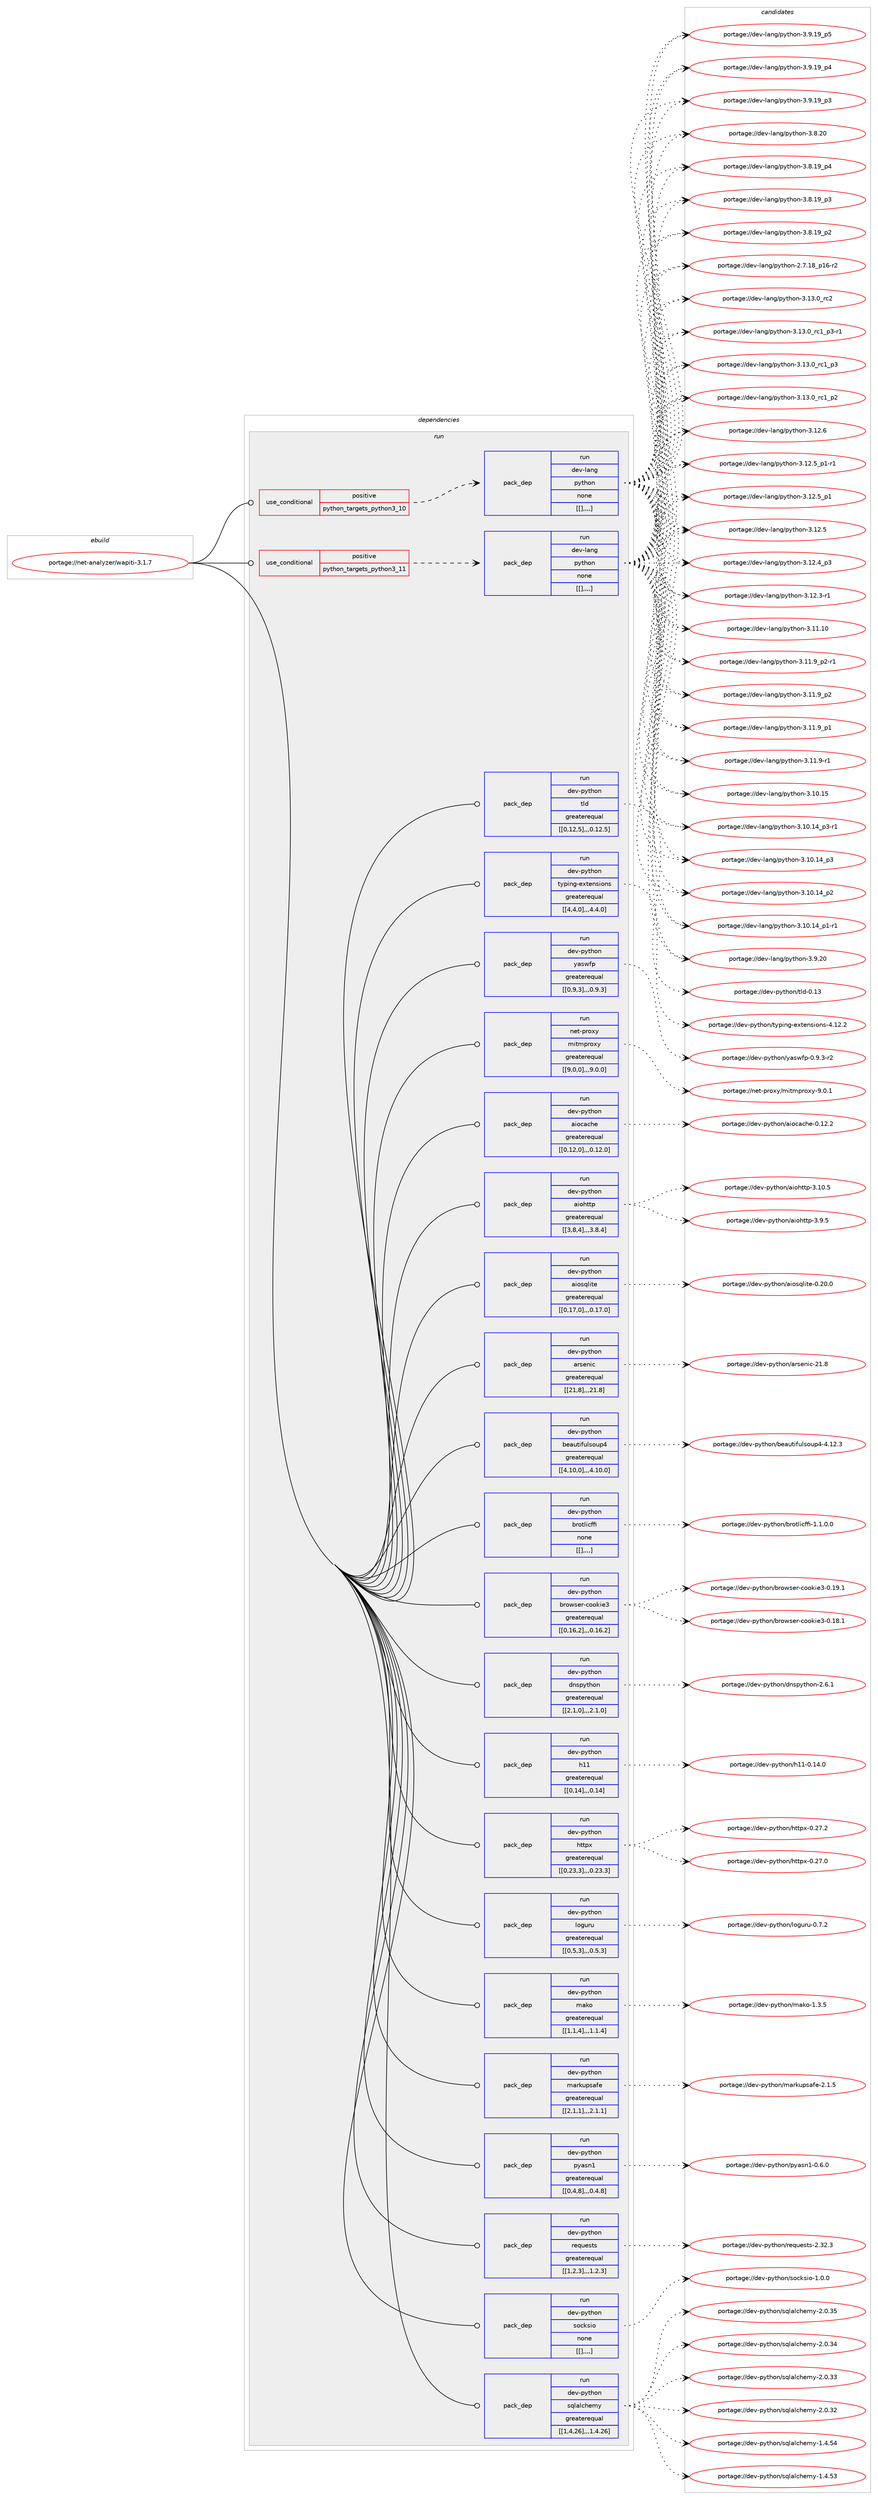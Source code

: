 digraph prolog {

# *************
# Graph options
# *************

newrank=true;
concentrate=true;
compound=true;
graph [rankdir=LR,fontname=Helvetica,fontsize=10,ranksep=1.5];#, ranksep=2.5, nodesep=0.2];
edge  [arrowhead=vee];
node  [fontname=Helvetica,fontsize=10];

# **********
# The ebuild
# **********

subgraph cluster_leftcol {
color=gray;
label=<<i>ebuild</i>>;
id [label="portage://net-analyzer/wapiti-3.1.7", color=red, width=4, href="../net-analyzer/wapiti-3.1.7.svg"];
}

# ****************
# The dependencies
# ****************

subgraph cluster_midcol {
color=gray;
label=<<i>dependencies</i>>;
subgraph cluster_compile {
fillcolor="#eeeeee";
style=filled;
label=<<i>compile</i>>;
}
subgraph cluster_compileandrun {
fillcolor="#eeeeee";
style=filled;
label=<<i>compile and run</i>>;
}
subgraph cluster_run {
fillcolor="#eeeeee";
style=filled;
label=<<i>run</i>>;
subgraph cond92997 {
dependency360857 [label=<<TABLE BORDER="0" CELLBORDER="1" CELLSPACING="0" CELLPADDING="4"><TR><TD ROWSPAN="3" CELLPADDING="10">use_conditional</TD></TR><TR><TD>positive</TD></TR><TR><TD>python_targets_python3_10</TD></TR></TABLE>>, shape=none, color=red];
subgraph pack265113 {
dependency360858 [label=<<TABLE BORDER="0" CELLBORDER="1" CELLSPACING="0" CELLPADDING="4" WIDTH="220"><TR><TD ROWSPAN="6" CELLPADDING="30">pack_dep</TD></TR><TR><TD WIDTH="110">run</TD></TR><TR><TD>dev-lang</TD></TR><TR><TD>python</TD></TR><TR><TD>none</TD></TR><TR><TD>[[],,,,]</TD></TR></TABLE>>, shape=none, color=blue];
}
dependency360857:e -> dependency360858:w [weight=20,style="dashed",arrowhead="vee"];
}
id:e -> dependency360857:w [weight=20,style="solid",arrowhead="odot"];
subgraph cond92998 {
dependency360859 [label=<<TABLE BORDER="0" CELLBORDER="1" CELLSPACING="0" CELLPADDING="4"><TR><TD ROWSPAN="3" CELLPADDING="10">use_conditional</TD></TR><TR><TD>positive</TD></TR><TR><TD>python_targets_python3_11</TD></TR></TABLE>>, shape=none, color=red];
subgraph pack265114 {
dependency360860 [label=<<TABLE BORDER="0" CELLBORDER="1" CELLSPACING="0" CELLPADDING="4" WIDTH="220"><TR><TD ROWSPAN="6" CELLPADDING="30">pack_dep</TD></TR><TR><TD WIDTH="110">run</TD></TR><TR><TD>dev-lang</TD></TR><TR><TD>python</TD></TR><TR><TD>none</TD></TR><TR><TD>[[],,,,]</TD></TR></TABLE>>, shape=none, color=blue];
}
dependency360859:e -> dependency360860:w [weight=20,style="dashed",arrowhead="vee"];
}
id:e -> dependency360859:w [weight=20,style="solid",arrowhead="odot"];
subgraph pack265115 {
dependency360861 [label=<<TABLE BORDER="0" CELLBORDER="1" CELLSPACING="0" CELLPADDING="4" WIDTH="220"><TR><TD ROWSPAN="6" CELLPADDING="30">pack_dep</TD></TR><TR><TD WIDTH="110">run</TD></TR><TR><TD>dev-python</TD></TR><TR><TD>aiocache</TD></TR><TR><TD>greaterequal</TD></TR><TR><TD>[[0,12,0],,,0.12.0]</TD></TR></TABLE>>, shape=none, color=blue];
}
id:e -> dependency360861:w [weight=20,style="solid",arrowhead="odot"];
subgraph pack265116 {
dependency360862 [label=<<TABLE BORDER="0" CELLBORDER="1" CELLSPACING="0" CELLPADDING="4" WIDTH="220"><TR><TD ROWSPAN="6" CELLPADDING="30">pack_dep</TD></TR><TR><TD WIDTH="110">run</TD></TR><TR><TD>dev-python</TD></TR><TR><TD>aiohttp</TD></TR><TR><TD>greaterequal</TD></TR><TR><TD>[[3,8,4],,,3.8.4]</TD></TR></TABLE>>, shape=none, color=blue];
}
id:e -> dependency360862:w [weight=20,style="solid",arrowhead="odot"];
subgraph pack265117 {
dependency360863 [label=<<TABLE BORDER="0" CELLBORDER="1" CELLSPACING="0" CELLPADDING="4" WIDTH="220"><TR><TD ROWSPAN="6" CELLPADDING="30">pack_dep</TD></TR><TR><TD WIDTH="110">run</TD></TR><TR><TD>dev-python</TD></TR><TR><TD>aiosqlite</TD></TR><TR><TD>greaterequal</TD></TR><TR><TD>[[0,17,0],,,0.17.0]</TD></TR></TABLE>>, shape=none, color=blue];
}
id:e -> dependency360863:w [weight=20,style="solid",arrowhead="odot"];
subgraph pack265118 {
dependency360864 [label=<<TABLE BORDER="0" CELLBORDER="1" CELLSPACING="0" CELLPADDING="4" WIDTH="220"><TR><TD ROWSPAN="6" CELLPADDING="30">pack_dep</TD></TR><TR><TD WIDTH="110">run</TD></TR><TR><TD>dev-python</TD></TR><TR><TD>arsenic</TD></TR><TR><TD>greaterequal</TD></TR><TR><TD>[[21,8],,,21.8]</TD></TR></TABLE>>, shape=none, color=blue];
}
id:e -> dependency360864:w [weight=20,style="solid",arrowhead="odot"];
subgraph pack265119 {
dependency360865 [label=<<TABLE BORDER="0" CELLBORDER="1" CELLSPACING="0" CELLPADDING="4" WIDTH="220"><TR><TD ROWSPAN="6" CELLPADDING="30">pack_dep</TD></TR><TR><TD WIDTH="110">run</TD></TR><TR><TD>dev-python</TD></TR><TR><TD>beautifulsoup4</TD></TR><TR><TD>greaterequal</TD></TR><TR><TD>[[4,10,0],,,4.10.0]</TD></TR></TABLE>>, shape=none, color=blue];
}
id:e -> dependency360865:w [weight=20,style="solid",arrowhead="odot"];
subgraph pack265120 {
dependency360866 [label=<<TABLE BORDER="0" CELLBORDER="1" CELLSPACING="0" CELLPADDING="4" WIDTH="220"><TR><TD ROWSPAN="6" CELLPADDING="30">pack_dep</TD></TR><TR><TD WIDTH="110">run</TD></TR><TR><TD>dev-python</TD></TR><TR><TD>brotlicffi</TD></TR><TR><TD>none</TD></TR><TR><TD>[[],,,,]</TD></TR></TABLE>>, shape=none, color=blue];
}
id:e -> dependency360866:w [weight=20,style="solid",arrowhead="odot"];
subgraph pack265121 {
dependency360867 [label=<<TABLE BORDER="0" CELLBORDER="1" CELLSPACING="0" CELLPADDING="4" WIDTH="220"><TR><TD ROWSPAN="6" CELLPADDING="30">pack_dep</TD></TR><TR><TD WIDTH="110">run</TD></TR><TR><TD>dev-python</TD></TR><TR><TD>browser-cookie3</TD></TR><TR><TD>greaterequal</TD></TR><TR><TD>[[0,16,2],,,0.16.2]</TD></TR></TABLE>>, shape=none, color=blue];
}
id:e -> dependency360867:w [weight=20,style="solid",arrowhead="odot"];
subgraph pack265122 {
dependency360868 [label=<<TABLE BORDER="0" CELLBORDER="1" CELLSPACING="0" CELLPADDING="4" WIDTH="220"><TR><TD ROWSPAN="6" CELLPADDING="30">pack_dep</TD></TR><TR><TD WIDTH="110">run</TD></TR><TR><TD>dev-python</TD></TR><TR><TD>dnspython</TD></TR><TR><TD>greaterequal</TD></TR><TR><TD>[[2,1,0],,,2.1.0]</TD></TR></TABLE>>, shape=none, color=blue];
}
id:e -> dependency360868:w [weight=20,style="solid",arrowhead="odot"];
subgraph pack265123 {
dependency360869 [label=<<TABLE BORDER="0" CELLBORDER="1" CELLSPACING="0" CELLPADDING="4" WIDTH="220"><TR><TD ROWSPAN="6" CELLPADDING="30">pack_dep</TD></TR><TR><TD WIDTH="110">run</TD></TR><TR><TD>dev-python</TD></TR><TR><TD>h11</TD></TR><TR><TD>greaterequal</TD></TR><TR><TD>[[0,14],,,0.14]</TD></TR></TABLE>>, shape=none, color=blue];
}
id:e -> dependency360869:w [weight=20,style="solid",arrowhead="odot"];
subgraph pack265124 {
dependency360870 [label=<<TABLE BORDER="0" CELLBORDER="1" CELLSPACING="0" CELLPADDING="4" WIDTH="220"><TR><TD ROWSPAN="6" CELLPADDING="30">pack_dep</TD></TR><TR><TD WIDTH="110">run</TD></TR><TR><TD>dev-python</TD></TR><TR><TD>httpx</TD></TR><TR><TD>greaterequal</TD></TR><TR><TD>[[0,23,3],,,0.23.3]</TD></TR></TABLE>>, shape=none, color=blue];
}
id:e -> dependency360870:w [weight=20,style="solid",arrowhead="odot"];
subgraph pack265125 {
dependency360871 [label=<<TABLE BORDER="0" CELLBORDER="1" CELLSPACING="0" CELLPADDING="4" WIDTH="220"><TR><TD ROWSPAN="6" CELLPADDING="30">pack_dep</TD></TR><TR><TD WIDTH="110">run</TD></TR><TR><TD>dev-python</TD></TR><TR><TD>loguru</TD></TR><TR><TD>greaterequal</TD></TR><TR><TD>[[0,5,3],,,0.5.3]</TD></TR></TABLE>>, shape=none, color=blue];
}
id:e -> dependency360871:w [weight=20,style="solid",arrowhead="odot"];
subgraph pack265126 {
dependency360872 [label=<<TABLE BORDER="0" CELLBORDER="1" CELLSPACING="0" CELLPADDING="4" WIDTH="220"><TR><TD ROWSPAN="6" CELLPADDING="30">pack_dep</TD></TR><TR><TD WIDTH="110">run</TD></TR><TR><TD>dev-python</TD></TR><TR><TD>mako</TD></TR><TR><TD>greaterequal</TD></TR><TR><TD>[[1,1,4],,,1.1.4]</TD></TR></TABLE>>, shape=none, color=blue];
}
id:e -> dependency360872:w [weight=20,style="solid",arrowhead="odot"];
subgraph pack265127 {
dependency360873 [label=<<TABLE BORDER="0" CELLBORDER="1" CELLSPACING="0" CELLPADDING="4" WIDTH="220"><TR><TD ROWSPAN="6" CELLPADDING="30">pack_dep</TD></TR><TR><TD WIDTH="110">run</TD></TR><TR><TD>dev-python</TD></TR><TR><TD>markupsafe</TD></TR><TR><TD>greaterequal</TD></TR><TR><TD>[[2,1,1],,,2.1.1]</TD></TR></TABLE>>, shape=none, color=blue];
}
id:e -> dependency360873:w [weight=20,style="solid",arrowhead="odot"];
subgraph pack265128 {
dependency360874 [label=<<TABLE BORDER="0" CELLBORDER="1" CELLSPACING="0" CELLPADDING="4" WIDTH="220"><TR><TD ROWSPAN="6" CELLPADDING="30">pack_dep</TD></TR><TR><TD WIDTH="110">run</TD></TR><TR><TD>dev-python</TD></TR><TR><TD>pyasn1</TD></TR><TR><TD>greaterequal</TD></TR><TR><TD>[[0,4,8],,,0.4.8]</TD></TR></TABLE>>, shape=none, color=blue];
}
id:e -> dependency360874:w [weight=20,style="solid",arrowhead="odot"];
subgraph pack265129 {
dependency360875 [label=<<TABLE BORDER="0" CELLBORDER="1" CELLSPACING="0" CELLPADDING="4" WIDTH="220"><TR><TD ROWSPAN="6" CELLPADDING="30">pack_dep</TD></TR><TR><TD WIDTH="110">run</TD></TR><TR><TD>dev-python</TD></TR><TR><TD>requests</TD></TR><TR><TD>greaterequal</TD></TR><TR><TD>[[1,2,3],,,1.2.3]</TD></TR></TABLE>>, shape=none, color=blue];
}
id:e -> dependency360875:w [weight=20,style="solid",arrowhead="odot"];
subgraph pack265130 {
dependency360876 [label=<<TABLE BORDER="0" CELLBORDER="1" CELLSPACING="0" CELLPADDING="4" WIDTH="220"><TR><TD ROWSPAN="6" CELLPADDING="30">pack_dep</TD></TR><TR><TD WIDTH="110">run</TD></TR><TR><TD>dev-python</TD></TR><TR><TD>socksio</TD></TR><TR><TD>none</TD></TR><TR><TD>[[],,,,]</TD></TR></TABLE>>, shape=none, color=blue];
}
id:e -> dependency360876:w [weight=20,style="solid",arrowhead="odot"];
subgraph pack265131 {
dependency360877 [label=<<TABLE BORDER="0" CELLBORDER="1" CELLSPACING="0" CELLPADDING="4" WIDTH="220"><TR><TD ROWSPAN="6" CELLPADDING="30">pack_dep</TD></TR><TR><TD WIDTH="110">run</TD></TR><TR><TD>dev-python</TD></TR><TR><TD>sqlalchemy</TD></TR><TR><TD>greaterequal</TD></TR><TR><TD>[[1,4,26],,,1.4.26]</TD></TR></TABLE>>, shape=none, color=blue];
}
id:e -> dependency360877:w [weight=20,style="solid",arrowhead="odot"];
subgraph pack265132 {
dependency360878 [label=<<TABLE BORDER="0" CELLBORDER="1" CELLSPACING="0" CELLPADDING="4" WIDTH="220"><TR><TD ROWSPAN="6" CELLPADDING="30">pack_dep</TD></TR><TR><TD WIDTH="110">run</TD></TR><TR><TD>dev-python</TD></TR><TR><TD>tld</TD></TR><TR><TD>greaterequal</TD></TR><TR><TD>[[0,12,5],,,0.12.5]</TD></TR></TABLE>>, shape=none, color=blue];
}
id:e -> dependency360878:w [weight=20,style="solid",arrowhead="odot"];
subgraph pack265133 {
dependency360879 [label=<<TABLE BORDER="0" CELLBORDER="1" CELLSPACING="0" CELLPADDING="4" WIDTH="220"><TR><TD ROWSPAN="6" CELLPADDING="30">pack_dep</TD></TR><TR><TD WIDTH="110">run</TD></TR><TR><TD>dev-python</TD></TR><TR><TD>typing-extensions</TD></TR><TR><TD>greaterequal</TD></TR><TR><TD>[[4,4,0],,,4.4.0]</TD></TR></TABLE>>, shape=none, color=blue];
}
id:e -> dependency360879:w [weight=20,style="solid",arrowhead="odot"];
subgraph pack265134 {
dependency360880 [label=<<TABLE BORDER="0" CELLBORDER="1" CELLSPACING="0" CELLPADDING="4" WIDTH="220"><TR><TD ROWSPAN="6" CELLPADDING="30">pack_dep</TD></TR><TR><TD WIDTH="110">run</TD></TR><TR><TD>dev-python</TD></TR><TR><TD>yaswfp</TD></TR><TR><TD>greaterequal</TD></TR><TR><TD>[[0,9,3],,,0.9.3]</TD></TR></TABLE>>, shape=none, color=blue];
}
id:e -> dependency360880:w [weight=20,style="solid",arrowhead="odot"];
subgraph pack265135 {
dependency360881 [label=<<TABLE BORDER="0" CELLBORDER="1" CELLSPACING="0" CELLPADDING="4" WIDTH="220"><TR><TD ROWSPAN="6" CELLPADDING="30">pack_dep</TD></TR><TR><TD WIDTH="110">run</TD></TR><TR><TD>net-proxy</TD></TR><TR><TD>mitmproxy</TD></TR><TR><TD>greaterequal</TD></TR><TR><TD>[[9,0,0],,,9.0.0]</TD></TR></TABLE>>, shape=none, color=blue];
}
id:e -> dependency360881:w [weight=20,style="solid",arrowhead="odot"];
}
}

# **************
# The candidates
# **************

subgraph cluster_choices {
rank=same;
color=gray;
label=<<i>candidates</i>>;

subgraph choice265113 {
color=black;
nodesep=1;
choice10010111845108971101034711212111610411111045514649514648951149950 [label="portage://dev-lang/python-3.13.0_rc2", color=red, width=4,href="../dev-lang/python-3.13.0_rc2.svg"];
choice1001011184510897110103471121211161041111104551464951464895114994995112514511449 [label="portage://dev-lang/python-3.13.0_rc1_p3-r1", color=red, width=4,href="../dev-lang/python-3.13.0_rc1_p3-r1.svg"];
choice100101118451089711010347112121116104111110455146495146489511499499511251 [label="portage://dev-lang/python-3.13.0_rc1_p3", color=red, width=4,href="../dev-lang/python-3.13.0_rc1_p3.svg"];
choice100101118451089711010347112121116104111110455146495146489511499499511250 [label="portage://dev-lang/python-3.13.0_rc1_p2", color=red, width=4,href="../dev-lang/python-3.13.0_rc1_p2.svg"];
choice10010111845108971101034711212111610411111045514649504654 [label="portage://dev-lang/python-3.12.6", color=red, width=4,href="../dev-lang/python-3.12.6.svg"];
choice1001011184510897110103471121211161041111104551464950465395112494511449 [label="portage://dev-lang/python-3.12.5_p1-r1", color=red, width=4,href="../dev-lang/python-3.12.5_p1-r1.svg"];
choice100101118451089711010347112121116104111110455146495046539511249 [label="portage://dev-lang/python-3.12.5_p1", color=red, width=4,href="../dev-lang/python-3.12.5_p1.svg"];
choice10010111845108971101034711212111610411111045514649504653 [label="portage://dev-lang/python-3.12.5", color=red, width=4,href="../dev-lang/python-3.12.5.svg"];
choice100101118451089711010347112121116104111110455146495046529511251 [label="portage://dev-lang/python-3.12.4_p3", color=red, width=4,href="../dev-lang/python-3.12.4_p3.svg"];
choice100101118451089711010347112121116104111110455146495046514511449 [label="portage://dev-lang/python-3.12.3-r1", color=red, width=4,href="../dev-lang/python-3.12.3-r1.svg"];
choice1001011184510897110103471121211161041111104551464949464948 [label="portage://dev-lang/python-3.11.10", color=red, width=4,href="../dev-lang/python-3.11.10.svg"];
choice1001011184510897110103471121211161041111104551464949465795112504511449 [label="portage://dev-lang/python-3.11.9_p2-r1", color=red, width=4,href="../dev-lang/python-3.11.9_p2-r1.svg"];
choice100101118451089711010347112121116104111110455146494946579511250 [label="portage://dev-lang/python-3.11.9_p2", color=red, width=4,href="../dev-lang/python-3.11.9_p2.svg"];
choice100101118451089711010347112121116104111110455146494946579511249 [label="portage://dev-lang/python-3.11.9_p1", color=red, width=4,href="../dev-lang/python-3.11.9_p1.svg"];
choice100101118451089711010347112121116104111110455146494946574511449 [label="portage://dev-lang/python-3.11.9-r1", color=red, width=4,href="../dev-lang/python-3.11.9-r1.svg"];
choice1001011184510897110103471121211161041111104551464948464953 [label="portage://dev-lang/python-3.10.15", color=red, width=4,href="../dev-lang/python-3.10.15.svg"];
choice100101118451089711010347112121116104111110455146494846495295112514511449 [label="portage://dev-lang/python-3.10.14_p3-r1", color=red, width=4,href="../dev-lang/python-3.10.14_p3-r1.svg"];
choice10010111845108971101034711212111610411111045514649484649529511251 [label="portage://dev-lang/python-3.10.14_p3", color=red, width=4,href="../dev-lang/python-3.10.14_p3.svg"];
choice10010111845108971101034711212111610411111045514649484649529511250 [label="portage://dev-lang/python-3.10.14_p2", color=red, width=4,href="../dev-lang/python-3.10.14_p2.svg"];
choice100101118451089711010347112121116104111110455146494846495295112494511449 [label="portage://dev-lang/python-3.10.14_p1-r1", color=red, width=4,href="../dev-lang/python-3.10.14_p1-r1.svg"];
choice10010111845108971101034711212111610411111045514657465048 [label="portage://dev-lang/python-3.9.20", color=red, width=4,href="../dev-lang/python-3.9.20.svg"];
choice100101118451089711010347112121116104111110455146574649579511253 [label="portage://dev-lang/python-3.9.19_p5", color=red, width=4,href="../dev-lang/python-3.9.19_p5.svg"];
choice100101118451089711010347112121116104111110455146574649579511252 [label="portage://dev-lang/python-3.9.19_p4", color=red, width=4,href="../dev-lang/python-3.9.19_p4.svg"];
choice100101118451089711010347112121116104111110455146574649579511251 [label="portage://dev-lang/python-3.9.19_p3", color=red, width=4,href="../dev-lang/python-3.9.19_p3.svg"];
choice10010111845108971101034711212111610411111045514656465048 [label="portage://dev-lang/python-3.8.20", color=red, width=4,href="../dev-lang/python-3.8.20.svg"];
choice100101118451089711010347112121116104111110455146564649579511252 [label="portage://dev-lang/python-3.8.19_p4", color=red, width=4,href="../dev-lang/python-3.8.19_p4.svg"];
choice100101118451089711010347112121116104111110455146564649579511251 [label="portage://dev-lang/python-3.8.19_p3", color=red, width=4,href="../dev-lang/python-3.8.19_p3.svg"];
choice100101118451089711010347112121116104111110455146564649579511250 [label="portage://dev-lang/python-3.8.19_p2", color=red, width=4,href="../dev-lang/python-3.8.19_p2.svg"];
choice100101118451089711010347112121116104111110455046554649569511249544511450 [label="portage://dev-lang/python-2.7.18_p16-r2", color=red, width=4,href="../dev-lang/python-2.7.18_p16-r2.svg"];
dependency360858:e -> choice10010111845108971101034711212111610411111045514649514648951149950:w [style=dotted,weight="100"];
dependency360858:e -> choice1001011184510897110103471121211161041111104551464951464895114994995112514511449:w [style=dotted,weight="100"];
dependency360858:e -> choice100101118451089711010347112121116104111110455146495146489511499499511251:w [style=dotted,weight="100"];
dependency360858:e -> choice100101118451089711010347112121116104111110455146495146489511499499511250:w [style=dotted,weight="100"];
dependency360858:e -> choice10010111845108971101034711212111610411111045514649504654:w [style=dotted,weight="100"];
dependency360858:e -> choice1001011184510897110103471121211161041111104551464950465395112494511449:w [style=dotted,weight="100"];
dependency360858:e -> choice100101118451089711010347112121116104111110455146495046539511249:w [style=dotted,weight="100"];
dependency360858:e -> choice10010111845108971101034711212111610411111045514649504653:w [style=dotted,weight="100"];
dependency360858:e -> choice100101118451089711010347112121116104111110455146495046529511251:w [style=dotted,weight="100"];
dependency360858:e -> choice100101118451089711010347112121116104111110455146495046514511449:w [style=dotted,weight="100"];
dependency360858:e -> choice1001011184510897110103471121211161041111104551464949464948:w [style=dotted,weight="100"];
dependency360858:e -> choice1001011184510897110103471121211161041111104551464949465795112504511449:w [style=dotted,weight="100"];
dependency360858:e -> choice100101118451089711010347112121116104111110455146494946579511250:w [style=dotted,weight="100"];
dependency360858:e -> choice100101118451089711010347112121116104111110455146494946579511249:w [style=dotted,weight="100"];
dependency360858:e -> choice100101118451089711010347112121116104111110455146494946574511449:w [style=dotted,weight="100"];
dependency360858:e -> choice1001011184510897110103471121211161041111104551464948464953:w [style=dotted,weight="100"];
dependency360858:e -> choice100101118451089711010347112121116104111110455146494846495295112514511449:w [style=dotted,weight="100"];
dependency360858:e -> choice10010111845108971101034711212111610411111045514649484649529511251:w [style=dotted,weight="100"];
dependency360858:e -> choice10010111845108971101034711212111610411111045514649484649529511250:w [style=dotted,weight="100"];
dependency360858:e -> choice100101118451089711010347112121116104111110455146494846495295112494511449:w [style=dotted,weight="100"];
dependency360858:e -> choice10010111845108971101034711212111610411111045514657465048:w [style=dotted,weight="100"];
dependency360858:e -> choice100101118451089711010347112121116104111110455146574649579511253:w [style=dotted,weight="100"];
dependency360858:e -> choice100101118451089711010347112121116104111110455146574649579511252:w [style=dotted,weight="100"];
dependency360858:e -> choice100101118451089711010347112121116104111110455146574649579511251:w [style=dotted,weight="100"];
dependency360858:e -> choice10010111845108971101034711212111610411111045514656465048:w [style=dotted,weight="100"];
dependency360858:e -> choice100101118451089711010347112121116104111110455146564649579511252:w [style=dotted,weight="100"];
dependency360858:e -> choice100101118451089711010347112121116104111110455146564649579511251:w [style=dotted,weight="100"];
dependency360858:e -> choice100101118451089711010347112121116104111110455146564649579511250:w [style=dotted,weight="100"];
dependency360858:e -> choice100101118451089711010347112121116104111110455046554649569511249544511450:w [style=dotted,weight="100"];
}
subgraph choice265114 {
color=black;
nodesep=1;
choice10010111845108971101034711212111610411111045514649514648951149950 [label="portage://dev-lang/python-3.13.0_rc2", color=red, width=4,href="../dev-lang/python-3.13.0_rc2.svg"];
choice1001011184510897110103471121211161041111104551464951464895114994995112514511449 [label="portage://dev-lang/python-3.13.0_rc1_p3-r1", color=red, width=4,href="../dev-lang/python-3.13.0_rc1_p3-r1.svg"];
choice100101118451089711010347112121116104111110455146495146489511499499511251 [label="portage://dev-lang/python-3.13.0_rc1_p3", color=red, width=4,href="../dev-lang/python-3.13.0_rc1_p3.svg"];
choice100101118451089711010347112121116104111110455146495146489511499499511250 [label="portage://dev-lang/python-3.13.0_rc1_p2", color=red, width=4,href="../dev-lang/python-3.13.0_rc1_p2.svg"];
choice10010111845108971101034711212111610411111045514649504654 [label="portage://dev-lang/python-3.12.6", color=red, width=4,href="../dev-lang/python-3.12.6.svg"];
choice1001011184510897110103471121211161041111104551464950465395112494511449 [label="portage://dev-lang/python-3.12.5_p1-r1", color=red, width=4,href="../dev-lang/python-3.12.5_p1-r1.svg"];
choice100101118451089711010347112121116104111110455146495046539511249 [label="portage://dev-lang/python-3.12.5_p1", color=red, width=4,href="../dev-lang/python-3.12.5_p1.svg"];
choice10010111845108971101034711212111610411111045514649504653 [label="portage://dev-lang/python-3.12.5", color=red, width=4,href="../dev-lang/python-3.12.5.svg"];
choice100101118451089711010347112121116104111110455146495046529511251 [label="portage://dev-lang/python-3.12.4_p3", color=red, width=4,href="../dev-lang/python-3.12.4_p3.svg"];
choice100101118451089711010347112121116104111110455146495046514511449 [label="portage://dev-lang/python-3.12.3-r1", color=red, width=4,href="../dev-lang/python-3.12.3-r1.svg"];
choice1001011184510897110103471121211161041111104551464949464948 [label="portage://dev-lang/python-3.11.10", color=red, width=4,href="../dev-lang/python-3.11.10.svg"];
choice1001011184510897110103471121211161041111104551464949465795112504511449 [label="portage://dev-lang/python-3.11.9_p2-r1", color=red, width=4,href="../dev-lang/python-3.11.9_p2-r1.svg"];
choice100101118451089711010347112121116104111110455146494946579511250 [label="portage://dev-lang/python-3.11.9_p2", color=red, width=4,href="../dev-lang/python-3.11.9_p2.svg"];
choice100101118451089711010347112121116104111110455146494946579511249 [label="portage://dev-lang/python-3.11.9_p1", color=red, width=4,href="../dev-lang/python-3.11.9_p1.svg"];
choice100101118451089711010347112121116104111110455146494946574511449 [label="portage://dev-lang/python-3.11.9-r1", color=red, width=4,href="../dev-lang/python-3.11.9-r1.svg"];
choice1001011184510897110103471121211161041111104551464948464953 [label="portage://dev-lang/python-3.10.15", color=red, width=4,href="../dev-lang/python-3.10.15.svg"];
choice100101118451089711010347112121116104111110455146494846495295112514511449 [label="portage://dev-lang/python-3.10.14_p3-r1", color=red, width=4,href="../dev-lang/python-3.10.14_p3-r1.svg"];
choice10010111845108971101034711212111610411111045514649484649529511251 [label="portage://dev-lang/python-3.10.14_p3", color=red, width=4,href="../dev-lang/python-3.10.14_p3.svg"];
choice10010111845108971101034711212111610411111045514649484649529511250 [label="portage://dev-lang/python-3.10.14_p2", color=red, width=4,href="../dev-lang/python-3.10.14_p2.svg"];
choice100101118451089711010347112121116104111110455146494846495295112494511449 [label="portage://dev-lang/python-3.10.14_p1-r1", color=red, width=4,href="../dev-lang/python-3.10.14_p1-r1.svg"];
choice10010111845108971101034711212111610411111045514657465048 [label="portage://dev-lang/python-3.9.20", color=red, width=4,href="../dev-lang/python-3.9.20.svg"];
choice100101118451089711010347112121116104111110455146574649579511253 [label="portage://dev-lang/python-3.9.19_p5", color=red, width=4,href="../dev-lang/python-3.9.19_p5.svg"];
choice100101118451089711010347112121116104111110455146574649579511252 [label="portage://dev-lang/python-3.9.19_p4", color=red, width=4,href="../dev-lang/python-3.9.19_p4.svg"];
choice100101118451089711010347112121116104111110455146574649579511251 [label="portage://dev-lang/python-3.9.19_p3", color=red, width=4,href="../dev-lang/python-3.9.19_p3.svg"];
choice10010111845108971101034711212111610411111045514656465048 [label="portage://dev-lang/python-3.8.20", color=red, width=4,href="../dev-lang/python-3.8.20.svg"];
choice100101118451089711010347112121116104111110455146564649579511252 [label="portage://dev-lang/python-3.8.19_p4", color=red, width=4,href="../dev-lang/python-3.8.19_p4.svg"];
choice100101118451089711010347112121116104111110455146564649579511251 [label="portage://dev-lang/python-3.8.19_p3", color=red, width=4,href="../dev-lang/python-3.8.19_p3.svg"];
choice100101118451089711010347112121116104111110455146564649579511250 [label="portage://dev-lang/python-3.8.19_p2", color=red, width=4,href="../dev-lang/python-3.8.19_p2.svg"];
choice100101118451089711010347112121116104111110455046554649569511249544511450 [label="portage://dev-lang/python-2.7.18_p16-r2", color=red, width=4,href="../dev-lang/python-2.7.18_p16-r2.svg"];
dependency360860:e -> choice10010111845108971101034711212111610411111045514649514648951149950:w [style=dotted,weight="100"];
dependency360860:e -> choice1001011184510897110103471121211161041111104551464951464895114994995112514511449:w [style=dotted,weight="100"];
dependency360860:e -> choice100101118451089711010347112121116104111110455146495146489511499499511251:w [style=dotted,weight="100"];
dependency360860:e -> choice100101118451089711010347112121116104111110455146495146489511499499511250:w [style=dotted,weight="100"];
dependency360860:e -> choice10010111845108971101034711212111610411111045514649504654:w [style=dotted,weight="100"];
dependency360860:e -> choice1001011184510897110103471121211161041111104551464950465395112494511449:w [style=dotted,weight="100"];
dependency360860:e -> choice100101118451089711010347112121116104111110455146495046539511249:w [style=dotted,weight="100"];
dependency360860:e -> choice10010111845108971101034711212111610411111045514649504653:w [style=dotted,weight="100"];
dependency360860:e -> choice100101118451089711010347112121116104111110455146495046529511251:w [style=dotted,weight="100"];
dependency360860:e -> choice100101118451089711010347112121116104111110455146495046514511449:w [style=dotted,weight="100"];
dependency360860:e -> choice1001011184510897110103471121211161041111104551464949464948:w [style=dotted,weight="100"];
dependency360860:e -> choice1001011184510897110103471121211161041111104551464949465795112504511449:w [style=dotted,weight="100"];
dependency360860:e -> choice100101118451089711010347112121116104111110455146494946579511250:w [style=dotted,weight="100"];
dependency360860:e -> choice100101118451089711010347112121116104111110455146494946579511249:w [style=dotted,weight="100"];
dependency360860:e -> choice100101118451089711010347112121116104111110455146494946574511449:w [style=dotted,weight="100"];
dependency360860:e -> choice1001011184510897110103471121211161041111104551464948464953:w [style=dotted,weight="100"];
dependency360860:e -> choice100101118451089711010347112121116104111110455146494846495295112514511449:w [style=dotted,weight="100"];
dependency360860:e -> choice10010111845108971101034711212111610411111045514649484649529511251:w [style=dotted,weight="100"];
dependency360860:e -> choice10010111845108971101034711212111610411111045514649484649529511250:w [style=dotted,weight="100"];
dependency360860:e -> choice100101118451089711010347112121116104111110455146494846495295112494511449:w [style=dotted,weight="100"];
dependency360860:e -> choice10010111845108971101034711212111610411111045514657465048:w [style=dotted,weight="100"];
dependency360860:e -> choice100101118451089711010347112121116104111110455146574649579511253:w [style=dotted,weight="100"];
dependency360860:e -> choice100101118451089711010347112121116104111110455146574649579511252:w [style=dotted,weight="100"];
dependency360860:e -> choice100101118451089711010347112121116104111110455146574649579511251:w [style=dotted,weight="100"];
dependency360860:e -> choice10010111845108971101034711212111610411111045514656465048:w [style=dotted,weight="100"];
dependency360860:e -> choice100101118451089711010347112121116104111110455146564649579511252:w [style=dotted,weight="100"];
dependency360860:e -> choice100101118451089711010347112121116104111110455146564649579511251:w [style=dotted,weight="100"];
dependency360860:e -> choice100101118451089711010347112121116104111110455146564649579511250:w [style=dotted,weight="100"];
dependency360860:e -> choice100101118451089711010347112121116104111110455046554649569511249544511450:w [style=dotted,weight="100"];
}
subgraph choice265115 {
color=black;
nodesep=1;
choice10010111845112121116104111110479710511199979910410145484649504650 [label="portage://dev-python/aiocache-0.12.2", color=red, width=4,href="../dev-python/aiocache-0.12.2.svg"];
dependency360861:e -> choice10010111845112121116104111110479710511199979910410145484649504650:w [style=dotted,weight="100"];
}
subgraph choice265116 {
color=black;
nodesep=1;
choice10010111845112121116104111110479710511110411611611245514649484653 [label="portage://dev-python/aiohttp-3.10.5", color=red, width=4,href="../dev-python/aiohttp-3.10.5.svg"];
choice100101118451121211161041111104797105111104116116112455146574653 [label="portage://dev-python/aiohttp-3.9.5", color=red, width=4,href="../dev-python/aiohttp-3.9.5.svg"];
dependency360862:e -> choice10010111845112121116104111110479710511110411611611245514649484653:w [style=dotted,weight="100"];
dependency360862:e -> choice100101118451121211161041111104797105111104116116112455146574653:w [style=dotted,weight="100"];
}
subgraph choice265117 {
color=black;
nodesep=1;
choice10010111845112121116104111110479710511111511310810511610145484650484648 [label="portage://dev-python/aiosqlite-0.20.0", color=red, width=4,href="../dev-python/aiosqlite-0.20.0.svg"];
dependency360863:e -> choice10010111845112121116104111110479710511111511310810511610145484650484648:w [style=dotted,weight="100"];
}
subgraph choice265118 {
color=black;
nodesep=1;
choice100101118451121211161041111104797114115101110105994550494656 [label="portage://dev-python/arsenic-21.8", color=red, width=4,href="../dev-python/arsenic-21.8.svg"];
dependency360864:e -> choice100101118451121211161041111104797114115101110105994550494656:w [style=dotted,weight="100"];
}
subgraph choice265119 {
color=black;
nodesep=1;
choice100101118451121211161041111104798101971171161051021171081151111171125245524649504651 [label="portage://dev-python/beautifulsoup4-4.12.3", color=red, width=4,href="../dev-python/beautifulsoup4-4.12.3.svg"];
dependency360865:e -> choice100101118451121211161041111104798101971171161051021171081151111171125245524649504651:w [style=dotted,weight="100"];
}
subgraph choice265120 {
color=black;
nodesep=1;
choice100101118451121211161041111104798114111116108105991021021054549464946484648 [label="portage://dev-python/brotlicffi-1.1.0.0", color=red, width=4,href="../dev-python/brotlicffi-1.1.0.0.svg"];
dependency360866:e -> choice100101118451121211161041111104798114111116108105991021021054549464946484648:w [style=dotted,weight="100"];
}
subgraph choice265121 {
color=black;
nodesep=1;
choice10010111845112121116104111110479811411111911510111445991111111071051015145484649574649 [label="portage://dev-python/browser-cookie3-0.19.1", color=red, width=4,href="../dev-python/browser-cookie3-0.19.1.svg"];
choice10010111845112121116104111110479811411111911510111445991111111071051015145484649564649 [label="portage://dev-python/browser-cookie3-0.18.1", color=red, width=4,href="../dev-python/browser-cookie3-0.18.1.svg"];
dependency360867:e -> choice10010111845112121116104111110479811411111911510111445991111111071051015145484649574649:w [style=dotted,weight="100"];
dependency360867:e -> choice10010111845112121116104111110479811411111911510111445991111111071051015145484649564649:w [style=dotted,weight="100"];
}
subgraph choice265122 {
color=black;
nodesep=1;
choice1001011184511212111610411111047100110115112121116104111110455046544649 [label="portage://dev-python/dnspython-2.6.1", color=red, width=4,href="../dev-python/dnspython-2.6.1.svg"];
dependency360868:e -> choice1001011184511212111610411111047100110115112121116104111110455046544649:w [style=dotted,weight="100"];
}
subgraph choice265123 {
color=black;
nodesep=1;
choice1001011184511212111610411111047104494945484649524648 [label="portage://dev-python/h11-0.14.0", color=red, width=4,href="../dev-python/h11-0.14.0.svg"];
dependency360869:e -> choice1001011184511212111610411111047104494945484649524648:w [style=dotted,weight="100"];
}
subgraph choice265124 {
color=black;
nodesep=1;
choice100101118451121211161041111104710411611611212045484650554650 [label="portage://dev-python/httpx-0.27.2", color=red, width=4,href="../dev-python/httpx-0.27.2.svg"];
choice100101118451121211161041111104710411611611212045484650554648 [label="portage://dev-python/httpx-0.27.0", color=red, width=4,href="../dev-python/httpx-0.27.0.svg"];
dependency360870:e -> choice100101118451121211161041111104710411611611212045484650554650:w [style=dotted,weight="100"];
dependency360870:e -> choice100101118451121211161041111104710411611611212045484650554648:w [style=dotted,weight="100"];
}
subgraph choice265125 {
color=black;
nodesep=1;
choice1001011184511212111610411111047108111103117114117454846554650 [label="portage://dev-python/loguru-0.7.2", color=red, width=4,href="../dev-python/loguru-0.7.2.svg"];
dependency360871:e -> choice1001011184511212111610411111047108111103117114117454846554650:w [style=dotted,weight="100"];
}
subgraph choice265126 {
color=black;
nodesep=1;
choice100101118451121211161041111104710997107111454946514653 [label="portage://dev-python/mako-1.3.5", color=red, width=4,href="../dev-python/mako-1.3.5.svg"];
dependency360872:e -> choice100101118451121211161041111104710997107111454946514653:w [style=dotted,weight="100"];
}
subgraph choice265127 {
color=black;
nodesep=1;
choice10010111845112121116104111110471099711410711711211597102101455046494653 [label="portage://dev-python/markupsafe-2.1.5", color=red, width=4,href="../dev-python/markupsafe-2.1.5.svg"];
dependency360873:e -> choice10010111845112121116104111110471099711410711711211597102101455046494653:w [style=dotted,weight="100"];
}
subgraph choice265128 {
color=black;
nodesep=1;
choice10010111845112121116104111110471121219711511049454846544648 [label="portage://dev-python/pyasn1-0.6.0", color=red, width=4,href="../dev-python/pyasn1-0.6.0.svg"];
dependency360874:e -> choice10010111845112121116104111110471121219711511049454846544648:w [style=dotted,weight="100"];
}
subgraph choice265129 {
color=black;
nodesep=1;
choice100101118451121211161041111104711410111311710111511611545504651504651 [label="portage://dev-python/requests-2.32.3", color=red, width=4,href="../dev-python/requests-2.32.3.svg"];
dependency360875:e -> choice100101118451121211161041111104711410111311710111511611545504651504651:w [style=dotted,weight="100"];
}
subgraph choice265130 {
color=black;
nodesep=1;
choice100101118451121211161041111104711511199107115105111454946484648 [label="portage://dev-python/socksio-1.0.0", color=red, width=4,href="../dev-python/socksio-1.0.0.svg"];
dependency360876:e -> choice100101118451121211161041111104711511199107115105111454946484648:w [style=dotted,weight="100"];
}
subgraph choice265131 {
color=black;
nodesep=1;
choice1001011184511212111610411111047115113108971089910410110912145504648465153 [label="portage://dev-python/sqlalchemy-2.0.35", color=red, width=4,href="../dev-python/sqlalchemy-2.0.35.svg"];
choice1001011184511212111610411111047115113108971089910410110912145504648465152 [label="portage://dev-python/sqlalchemy-2.0.34", color=red, width=4,href="../dev-python/sqlalchemy-2.0.34.svg"];
choice1001011184511212111610411111047115113108971089910410110912145504648465151 [label="portage://dev-python/sqlalchemy-2.0.33", color=red, width=4,href="../dev-python/sqlalchemy-2.0.33.svg"];
choice1001011184511212111610411111047115113108971089910410110912145504648465150 [label="portage://dev-python/sqlalchemy-2.0.32", color=red, width=4,href="../dev-python/sqlalchemy-2.0.32.svg"];
choice1001011184511212111610411111047115113108971089910410110912145494652465352 [label="portage://dev-python/sqlalchemy-1.4.54", color=red, width=4,href="../dev-python/sqlalchemy-1.4.54.svg"];
choice1001011184511212111610411111047115113108971089910410110912145494652465351 [label="portage://dev-python/sqlalchemy-1.4.53", color=red, width=4,href="../dev-python/sqlalchemy-1.4.53.svg"];
dependency360877:e -> choice1001011184511212111610411111047115113108971089910410110912145504648465153:w [style=dotted,weight="100"];
dependency360877:e -> choice1001011184511212111610411111047115113108971089910410110912145504648465152:w [style=dotted,weight="100"];
dependency360877:e -> choice1001011184511212111610411111047115113108971089910410110912145504648465151:w [style=dotted,weight="100"];
dependency360877:e -> choice1001011184511212111610411111047115113108971089910410110912145504648465150:w [style=dotted,weight="100"];
dependency360877:e -> choice1001011184511212111610411111047115113108971089910410110912145494652465352:w [style=dotted,weight="100"];
dependency360877:e -> choice1001011184511212111610411111047115113108971089910410110912145494652465351:w [style=dotted,weight="100"];
}
subgraph choice265132 {
color=black;
nodesep=1;
choice10010111845112121116104111110471161081004548464951 [label="portage://dev-python/tld-0.13", color=red, width=4,href="../dev-python/tld-0.13.svg"];
dependency360878:e -> choice10010111845112121116104111110471161081004548464951:w [style=dotted,weight="100"];
}
subgraph choice265133 {
color=black;
nodesep=1;
choice10010111845112121116104111110471161211121051101034510112011610111011510511111011545524649504650 [label="portage://dev-python/typing-extensions-4.12.2", color=red, width=4,href="../dev-python/typing-extensions-4.12.2.svg"];
dependency360879:e -> choice10010111845112121116104111110471161211121051101034510112011610111011510511111011545524649504650:w [style=dotted,weight="100"];
}
subgraph choice265134 {
color=black;
nodesep=1;
choice1001011184511212111610411111047121971151191021124548465746514511450 [label="portage://dev-python/yaswfp-0.9.3-r2", color=red, width=4,href="../dev-python/yaswfp-0.9.3-r2.svg"];
dependency360880:e -> choice1001011184511212111610411111047121971151191021124548465746514511450:w [style=dotted,weight="100"];
}
subgraph choice265135 {
color=black;
nodesep=1;
choice1101011164511211411112012147109105116109112114111120121455746484649 [label="portage://net-proxy/mitmproxy-9.0.1", color=red, width=4,href="../net-proxy/mitmproxy-9.0.1.svg"];
dependency360881:e -> choice1101011164511211411112012147109105116109112114111120121455746484649:w [style=dotted,weight="100"];
}
}

}
